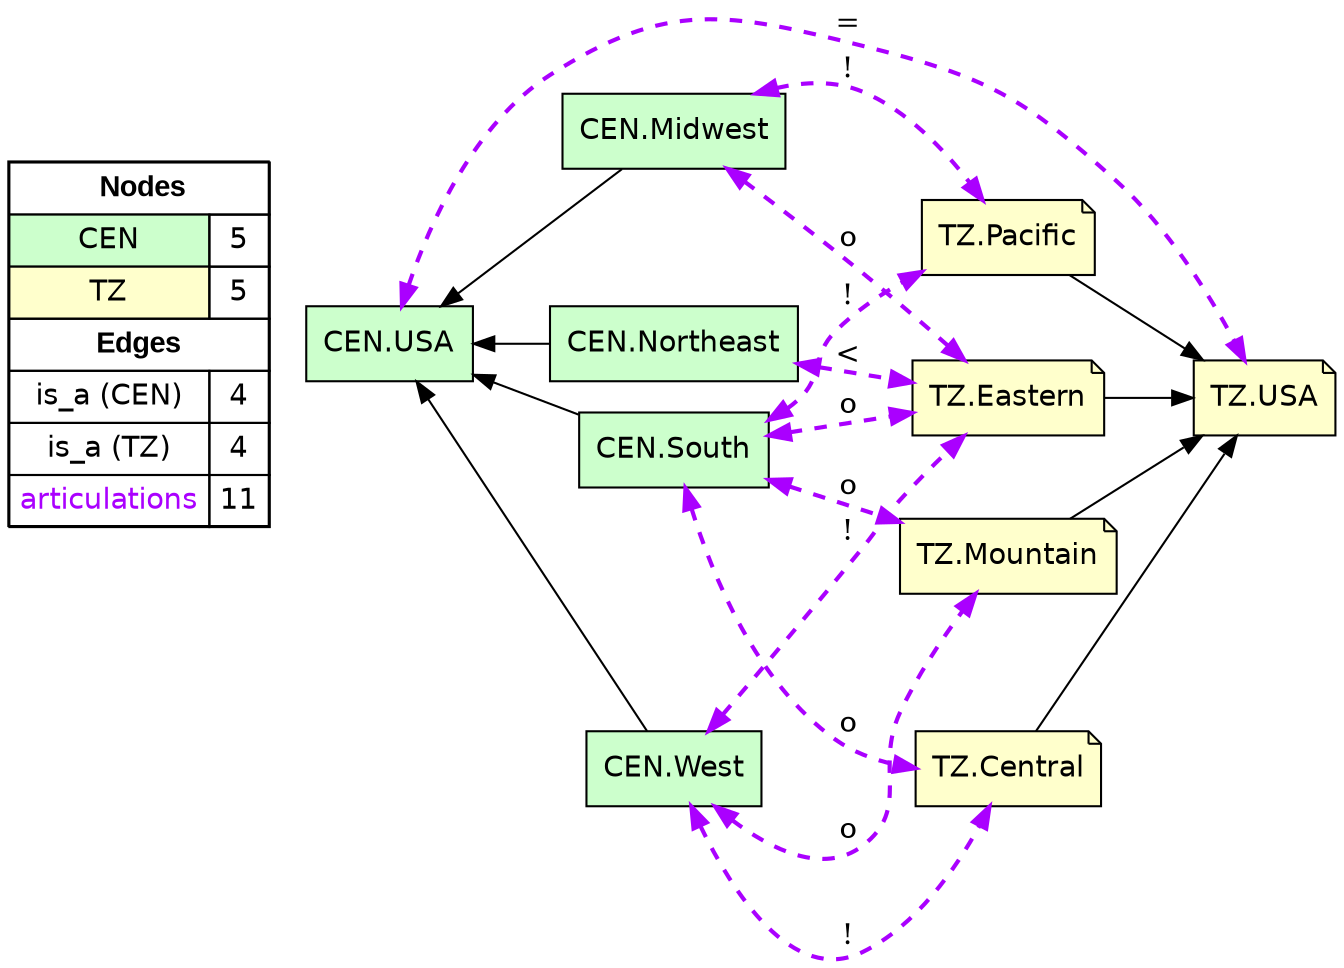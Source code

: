 digraph{
rankdir=LR
node[shape=circle style=filled fillcolor="#FFFFFF"] 
node[shape=box style=filled fillcolor="#CCFFCC" fontname="helvetica"] 
"CEN.Northeast"
"CEN.Midwest"
"CEN.South"
"CEN.USA"
"CEN.West"
node[shape=circle style=filled fillcolor="#FFFFFF"] 
node[shape=note style=filled fillcolor="#FFFFCC" fontname="helvetica"] 
"TZ.Eastern"
"TZ.Mountain"
"TZ.Pacific"
"TZ.Central"
"TZ.USA"
edge[style=solid color="#000000" constraint=true penwidth=1 dir=forward]
edge[style=solid color="#000000" constraint=true penwidth=1 dir=forward]
"CEN.USA" -> "CEN.West" [dir=back]
"CEN.USA" -> "CEN.Midwest" [dir=back]
"CEN.USA" -> "CEN.Northeast" [dir=back]
"CEN.USA" -> "CEN.South" [dir=back]
edge[style=solid color="#000000" constraint=true penwidth=1 dir=forward]
edge[style=solid color="#000000" constraint=true penwidth=1 dir=forward]
"TZ.Pacific" -> "TZ.USA"
"TZ.Eastern" -> "TZ.USA"
"TZ.Mountain" -> "TZ.USA"
"TZ.Central" -> "TZ.USA"
edge[style=solid color="#000000" constraint=true penwidth=1 dir=forward]
edge[style=dashed color="#AA00FF" constraint=true penwidth=2 dir=both]
"CEN.West" -> "TZ.Eastern" [label="!"]
"CEN.West" -> "TZ.Mountain" [label="o"]
"CEN.West" -> "TZ.Central" [label="!"]
"CEN.South" -> "TZ.Mountain" [label="o"]
"CEN.Northeast" -> "TZ.Eastern" [label="<"]
"CEN.Midwest" -> "TZ.Pacific" [label="!"]
"CEN.South" -> "TZ.Pacific" [label="!"]
"CEN.South" -> "TZ.Central" [label="o"]
"CEN.Midwest" -> "TZ.Eastern" [label="o"]
"CEN.USA" -> "TZ.USA" [label="="]
"CEN.South" -> "TZ.Eastern" [label="o"]
node[shape=box] 
{rank=source Legend [fillcolor= white margin=0 label=< 
 <TABLE BORDER="0" CELLBORDER="1" CELLSPACING="0" CELLPADDING="4"> 
<TR> <TD COLSPAN="2"><font face="Arial Black"> Nodes</font></TD> </TR> 
<TR> 
 <TD bgcolor="#CCFFCC" fontname="helvetica">CEN</TD> 
 <TD>5</TD> 
 </TR> 
<TR> 
 <TD bgcolor="#FFFFCC" fontname="helvetica">TZ</TD> 
 <TD>5</TD> 
 </TR> 
<TR> <TD COLSPAN="2"><font face = "Arial Black"> Edges </font></TD> </TR> 
<TR> 
 <TD><font color ="#000000">is_a (CEN)</font></TD><TD>4</TD>
</TR>
<TR> 
 <TD><font color ="#000000">is_a (TZ)</font></TD><TD>4</TD>
</TR>
<TR> 
 <TD><font color ="#AA00FF">articulations</font></TD><TD>11</TD>
</TR>
</TABLE> 
 >] } 
}